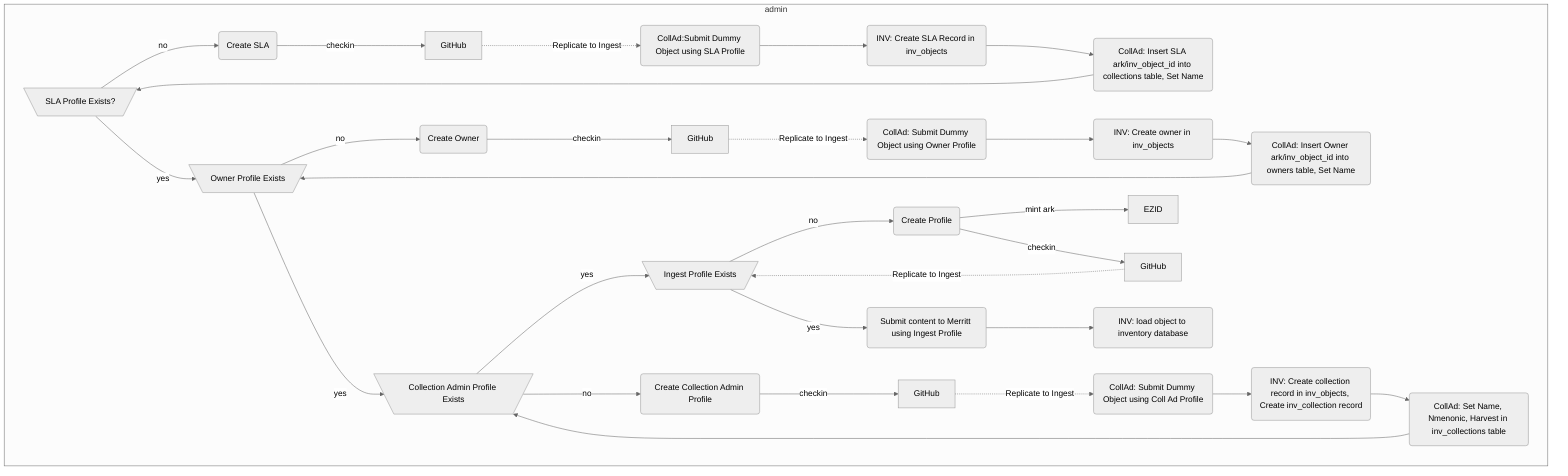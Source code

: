 %%{init: {'theme': 'neutral', 'securityLevel': 'loose', 'themeVariables': {'fontFamily': 'arial'}}}%%
graph TD
  subgraph admin
    SLAEX[\SLA Profile Exists?/]
    SLAEX --> |no| CSLA
    CSLA(Create SLA)
    CSLA --> |checkin| GHSLA 
    GHSLA[GitHub] -.-> |Replicate to Ingest| SUBSLA
    SUBSLA(CollAd:Submit Dummy Object using SLA Profile) --> DBSLA
    DBSLA(INV: Create SLA Record in inv_objects) --> DB2SLA
    DB2SLA(CollAd: Insert SLA ark/inv_object_id into collections table, Set Name) --> SLAEX
    SLAEX --> |yes| OWNEX
    OWNEX[\Owner Profile Exists/]
    OWNEX --> |no| COWN
    COWN(Create Owner)
    COWN --> |checkin| GHOWN
    GHOWN[GitHub] -.-> |Replicate to Ingest| SUBOWN
    SUBOWN(CollAd: Submit Dummy Object using Owner Profile) --> DBOWN
    DBOWN(INV: Create owner in inv_objects) --> DB2OWN
    DB2OWN(CollAd: Insert Owner ark/inv_object_id into owners table, Set Name) --> OWNEX
    OWNEX --> |yes| COLLEX
    COLLEX[\Collection Admin Profile Exists/]
    COLLEX --> |no| CCOLL
    CCOLL(Create Collection Admin Profile)
    CCOLL --> |checkin| GHCOLL
    GHCOLL[GitHub] -.-> |Replicate to Ingest| SUBCOLL
    SUBCOLL(CollAd: Submit Dummy Object using Coll Ad Profile) --> DBCOLL
    DBCOLL(INV: Create collection record in inv_objects, Create inv_collection record) --> DB2COLL
    DB2COLL(CollAd: Set Name, Nmenonic, Harvest in inv_collections table) --> COLLEX
    COLLEX --> |yes| PROFEX
    PROFEX[\Ingest Profile Exists/]
    PROFEX --> |no| CPROF
    CPROF(Create Profile)
    CPROF --> |mint ark| EZID
    CPROF --> |checkin| GHPROF
    GHPROF[GitHub] -.-> |Replicate to Ingest| PROFEX
    PROFEX --> |yes| SUBITEM
    SUBITEM(Submit content to Merritt using Ingest Profile)
    SUBITEM --> DBITEM
    DBITEM(INV: load object to inventory database)
  end
